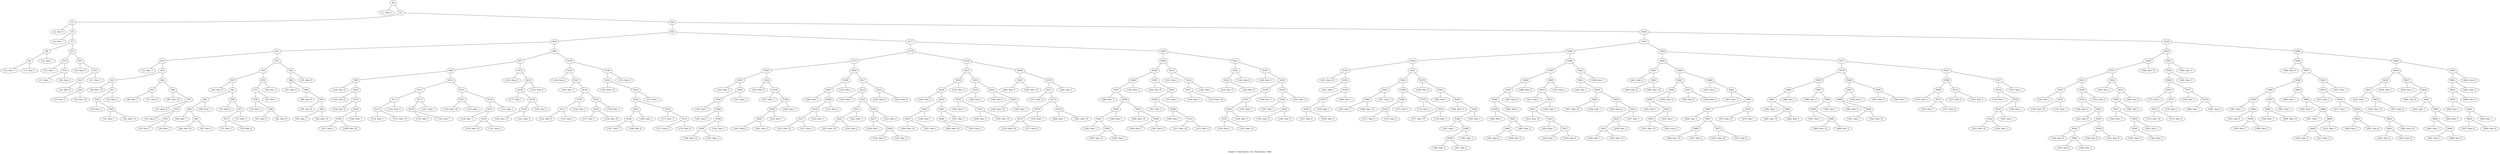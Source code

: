 graph G
{

label="Graph G. Num leaves: 332. Num items: 1466."
R0 ;
R0 [label="R0"] ;
R0 -- L1 ;
L1 [label="L1, Size: 4"] ;
R0 -- N2 ;
N2 [label="N2"] ;
N2 -- N3 ;
N3 [label="N3"] ;
N3 -- L4 ;
L4 [label="L4, Size: 6"] ;
N3 -- N5 ;
N5 [label="N5"] ;
N5 -- L6 ;
L6 [label="L6, Size: 1"] ;
N5 -- N7 ;
N7 [label="N7"] ;
N7 -- N8 ;
N8 [label="N8"] ;
N8 -- N9 ;
N9 [label="N9"] ;
N9 -- L10 ;
L10 [label="L10, Size: 7"] ;
N9 -- L11 ;
L11 [label="L11, Size: 5"] ;
N8 -- L12 ;
L12 [label="L12, Size: 1"] ;
N7 -- N13 ;
N13 [label="N13"] ;
N13 -- N14 ;
N14 [label="N14"] ;
N14 -- L15 ;
L15 [label="L15, Size: 1"] ;
N14 -- N16 ;
N16 [label="N16"] ;
N16 -- L17 ;
L17 [label="L17, Size: 7"] ;
N16 -- L18 ;
L18 [label="L18, Size: 4"] ;
N13 -- N19 ;
N19 [label="N19"] ;
N19 -- L20 ;
L20 [label="L20, Size: 8"] ;
N19 -- N21 ;
N21 [label="N21"] ;
N21 -- N22 ;
N22 [label="N22"] ;
N22 -- L23 ;
L23 [label="L23, Size: 8"] ;
N22 -- N24 ;
N24 [label="N24"] ;
N24 -- L25 ;
L25 [label="L25, Size: 1"] ;
N24 -- L26 ;
L26 [label="L26, Size: 10"] ;
N21 -- L27 ;
L27 [label="L27, Size: 1"] ;
N2 -- N28 ;
N28 [label="N28"] ;
N28 -- N29 ;
N29 [label="N29"] ;
N29 -- N30 ;
N30 [label="N30"] ;
N30 -- N31 ;
N31 [label="N31"] ;
N31 -- N32 ;
N32 [label="N32"] ;
N32 -- L33 ;
L33 [label="L33, Size: 2"] ;
N32 -- N34 ;
N34 [label="N34"] ;
N34 -- N35 ;
N35 [label="N35"] ;
N35 -- L36 ;
L36 [label="L36, Size: 10"] ;
N35 -- N37 ;
N37 [label="N37"] ;
N37 -- N38 ;
N38 [label="N38"] ;
N38 -- L39 ;
L39 [label="L39, Size: 2"] ;
N38 -- N40 ;
N40 [label="N40"] ;
N40 -- L41 ;
L41 [label="L41, Size: 1"] ;
N40 -- L42 ;
L42 [label="L42, Size: 10"] ;
N37 -- L43 ;
L43 [label="L43, Size: 1"] ;
N34 -- N44 ;
N44 [label="N44"] ;
N44 -- N45 ;
N45 [label="N45"] ;
N45 -- L46 ;
L46 [label="L46, Size: 3"] ;
N45 -- L47 ;
L47 [label="L47, Size: 9"] ;
N44 -- N48 ;
N48 [label="N48"] ;
N48 -- L49 ;
L49 [label="L49, Size: 10"] ;
N48 -- N50 ;
N50 [label="N50"] ;
N50 -- L51 ;
L51 [label="L51, Size: 8"] ;
N50 -- N52 ;
N52 [label="N52"] ;
N52 -- L53 ;
L53 [label="L53, Size: 6"] ;
N52 -- N54 ;
N54 [label="N54"] ;
N54 -- L55 ;
L55 [label="L55, Size: 7"] ;
N54 -- L56 ;
L56 [label="L56, Size: 7"] ;
N31 -- N57 ;
N57 [label="N57"] ;
N57 -- N58 ;
N58 [label="N58"] ;
N58 -- N59 ;
N59 [label="N59"] ;
N59 -- L60 ;
L60 [label="L60, Size: 8"] ;
N59 -- N61 ;
N61 [label="N61"] ;
N61 -- N62 ;
N62 [label="N62"] ;
N62 -- N63 ;
N63 [label="N63"] ;
N63 -- L64 ;
L64 [label="L64, Size: 1"] ;
N63 -- N65 ;
N65 [label="N65"] ;
N65 -- L66 ;
L66 [label="L66, Size: 10"] ;
N65 -- L67 ;
L67 [label="L67, Size: 2"] ;
N62 -- L68 ;
L68 [label="L68, Size: 1"] ;
N61 -- N69 ;
N69 [label="N69"] ;
N69 -- L70 ;
L70 [label="L70, Size: 4"] ;
N69 -- N71 ;
N71 [label="N71"] ;
N71 -- N72 ;
N72 [label="N72"] ;
N72 -- L73 ;
L73 [label="L73, Size: 5"] ;
N72 -- L74 ;
L74 [label="L74, Size: 6"] ;
N71 -- L75 ;
L75 [label="L75, Size: 1"] ;
N58 -- N76 ;
N76 [label="N76"] ;
N76 -- N77 ;
N77 [label="N77"] ;
N77 -- N78 ;
N78 [label="N78"] ;
N78 -- L79 ;
L79 [label="L79, Size: 1"] ;
N78 -- N80 ;
N80 [label="N80"] ;
N80 -- L81 ;
L81 [label="L81, Size: 6"] ;
N80 -- L82 ;
L82 [label="L82, Size: 8"] ;
N77 -- L83 ;
L83 [label="L83, Size: 1"] ;
N76 -- L84 ;
L84 [label="L84, Size: 2"] ;
N57 -- N85 ;
N85 [label="N85"] ;
N85 -- N86 ;
N86 [label="N86"] ;
N86 -- L87 ;
L87 [label="L87, Size: 4"] ;
N86 -- N88 ;
N88 [label="N88"] ;
N88 -- L89 ;
L89 [label="L89, Size: 4"] ;
N88 -- N90 ;
N90 [label="N90"] ;
N90 -- L91 ;
L91 [label="L91, Size: 6"] ;
N90 -- N92 ;
N92 [label="N92"] ;
N92 -- L93 ;
L93 [label="L93, Size: 1"] ;
N92 -- L94 ;
L94 [label="L94, Size: 10"] ;
N85 -- L95 ;
L95 [label="L95, Size: 9"] ;
N30 -- N96 ;
N96 [label="N96"] ;
N96 -- N97 ;
N97 [label="N97"] ;
N97 -- N98 ;
N98 [label="N98"] ;
N98 -- N99 ;
N99 [label="N99"] ;
N99 -- L100 ;
L100 [label="L100, Size: 6"] ;
N99 -- N101 ;
N101 [label="N101"] ;
N101 -- L102 ;
L102 [label="L102, Size: 9"] ;
N101 -- N103 ;
N103 [label="N103"] ;
N103 -- L104 ;
L104 [label="L104, Size: 9"] ;
N103 -- N105 ;
N105 [label="N105"] ;
N105 -- N106 ;
N106 [label="N106"] ;
N106 -- L107 ;
L107 [label="L107, Size: 1"] ;
N106 -- L108 ;
L108 [label="L108, Size: 10"] ;
N105 -- L109 ;
L109 [label="L109, Size: 1"] ;
N98 -- N110 ;
N110 [label="N110"] ;
N110 -- N111 ;
N111 [label="N111"] ;
N111 -- N112 ;
N112 [label="N112"] ;
N112 -- N113 ;
N113 [label="N113"] ;
N113 -- L114 ;
L114 [label="L114, Size: 1"] ;
N113 -- L115 ;
L115 [label="L115, Size: 10"] ;
N112 -- L116 ;
L116 [label="L116, Size: 3"] ;
N111 -- N117 ;
N117 [label="N117"] ;
N117 -- N118 ;
N118 [label="N118"] ;
N118 -- L119 ;
L119 [label="L119, Size: 5"] ;
N118 -- L120 ;
L120 [label="L120, Size: 7"] ;
N117 -- L121 ;
L121 [label="L121, Size: 1"] ;
N110 -- N122 ;
N122 [label="N122"] ;
N122 -- N123 ;
N123 [label="N123"] ;
N123 -- L124 ;
L124 [label="L124, Size: 10"] ;
N123 -- L125 ;
L125 [label="L125, Size: 1"] ;
N122 -- N126 ;
N126 [label="N126"] ;
N126 -- N127 ;
N127 [label="N127"] ;
N127 -- L128 ;
L128 [label="L128, Size: 1"] ;
N127 -- N129 ;
N129 [label="N129"] ;
N129 -- L130 ;
L130 [label="L130, Size: 10"] ;
N129 -- L131 ;
L131 [label="L131, Size: 2"] ;
N126 -- L132 ;
L132 [label="L132, Size: 1"] ;
N97 -- N133 ;
N133 [label="N133"] ;
N133 -- L134 ;
L134 [label="L134, Size: 6"] ;
N133 -- N135 ;
N135 [label="N135"] ;
N135 -- N136 ;
N136 [label="N136"] ;
N136 -- L137 ;
L137 [label="L137, Size: 1"] ;
N136 -- N138 ;
N138 [label="N138"] ;
N138 -- N139 ;
N139 [label="N139"] ;
N139 -- L140 ;
L140 [label="L140, Size: 10"] ;
N139 -- L141 ;
L141 [label="L141, Size: 2"] ;
N138 -- L142 ;
L142 [label="L142, Size: 1"] ;
N135 -- L143 ;
L143 [label="L143, Size: 4"] ;
N96 -- N144 ;
N144 [label="N144"] ;
N144 -- N145 ;
N145 [label="N145"] ;
N145 -- L146 ;
L146 [label="L146, Size: 6"] ;
N145 -- N147 ;
N147 [label="N147"] ;
N147 -- L148 ;
L148 [label="L148, Size: 3"] ;
N147 -- N149 ;
N149 [label="N149"] ;
N149 -- N150 ;
N150 [label="N150"] ;
N150 -- N151 ;
N151 [label="N151"] ;
N151 -- L152 ;
L152 [label="L152, Size: 9"] ;
N151 -- L153 ;
L153 [label="L153, Size: 3"] ;
N150 -- L154 ;
L154 [label="L154, Size: 1"] ;
N149 -- N155 ;
N155 [label="N155"] ;
N155 -- N156 ;
N156 [label="N156"] ;
N156 -- L157 ;
L157 [label="L157, Size: 1"] ;
N156 -- L158 ;
L158 [label="L158, Size: 10"] ;
N155 -- L159 ;
L159 [label="L159, Size: 1"] ;
N144 -- N160 ;
N160 [label="N160"] ;
N160 -- N161 ;
N161 [label="N161"] ;
N161 -- L162 ;
L162 [label="L162, Size: 10"] ;
N161 -- N163 ;
N163 [label="N163"] ;
N163 -- N164 ;
N164 [label="N164"] ;
N164 -- N165 ;
N165 [label="N165"] ;
N165 -- N166 ;
N166 [label="N166"] ;
N166 -- L167 ;
L167 [label="L167, Size: 7"] ;
N166 -- L168 ;
L168 [label="L168, Size: 6"] ;
N165 -- L169 ;
L169 [label="L169, Size: 1"] ;
N164 -- N170 ;
N170 [label="N170"] ;
N170 -- L171 ;
L171 [label="L171, Size: 2"] ;
N170 -- N172 ;
N172 [label="N172"] ;
N172 -- L173 ;
L173 [label="L173, Size: 3"] ;
N172 -- L174 ;
L174 [label="L174, Size: 8"] ;
N163 -- L175 ;
L175 [label="L175, Size: 1"] ;
N160 -- L176 ;
L176 [label="L176, Size: 6"] ;
N29 -- N177 ;
N177 [label="N177"] ;
N177 -- N178 ;
N178 [label="N178"] ;
N178 -- N179 ;
N179 [label="N179"] ;
N179 -- N180 ;
N180 [label="N180"] ;
N180 -- N181 ;
N181 [label="N181"] ;
N181 -- L182 ;
L182 [label="L182, Size: 5"] ;
N181 -- N183 ;
N183 [label="N183"] ;
N183 -- N184 ;
N184 [label="N184"] ;
N184 -- L185 ;
L185 [label="L185, Size: 1"] ;
N184 -- N186 ;
N186 [label="N186"] ;
N186 -- L187 ;
L187 [label="L187, Size: 1"] ;
N186 -- N188 ;
N188 [label="N188"] ;
N188 -- N189 ;
N189 [label="N189"] ;
N189 -- L190 ;
L190 [label="L190, Size: 10"] ;
N189 -- L191 ;
L191 [label="L191, Size: 2"] ;
N188 -- L192 ;
L192 [label="L192, Size: 1"] ;
N183 -- L193 ;
L193 [label="L193, Size: 2"] ;
N180 -- N194 ;
N194 [label="N194"] ;
N194 -- L195 ;
L195 [label="L195, Size: 8"] ;
N194 -- N196 ;
N196 [label="N196"] ;
N196 -- L197 ;
L197 [label="L197, Size: 1"] ;
N196 -- N198 ;
N198 [label="N198"] ;
N198 -- N199 ;
N199 [label="N199"] ;
N199 -- N200 ;
N200 [label="N200"] ;
N200 -- L201 ;
L201 [label="L201, Size: 6"] ;
N200 -- L202 ;
L202 [label="L202, Size: 5"] ;
N199 -- L203 ;
L203 [label="L203, Size: 1"] ;
N198 -- L204 ;
L204 [label="L204, Size: 1"] ;
N179 -- N205 ;
N205 [label="N205"] ;
N205 -- N206 ;
N206 [label="N206"] ;
N206 -- N207 ;
N207 [label="N207"] ;
N207 -- L208 ;
L208 [label="L208, Size: 1"] ;
N207 -- N209 ;
N209 [label="N209"] ;
N209 -- N210 ;
N210 [label="N210"] ;
N210 -- N211 ;
N211 [label="N211"] ;
N211 -- L212 ;
L212 [label="L212, Size: 10"] ;
N211 -- L213 ;
L213 [label="L213, Size: 2"] ;
N210 -- L214 ;
L214 [label="L214, Size: 1"] ;
N209 -- L215 ;
L215 [label="L215, Size: 3"] ;
N206 -- L216 ;
L216 [label="L216, Size: 1"] ;
N205 -- N217 ;
N217 [label="N217"] ;
N217 -- N218 ;
N218 [label="N218"] ;
N218 -- L219 ;
L219 [label="L219, Size: 1"] ;
N218 -- N220 ;
N220 [label="N220"] ;
N220 -- N221 ;
N221 [label="N221"] ;
N221 -- N222 ;
N222 [label="N222"] ;
N222 -- L223 ;
L223 [label="L223, Size: 10"] ;
N222 -- L224 ;
L224 [label="L224, Size: 2"] ;
N221 -- L225 ;
L225 [label="L225, Size: 1"] ;
N220 -- N226 ;
N226 [label="N226"] ;
N226 -- N227 ;
N227 [label="N227"] ;
N227 -- L228 ;
L228 [label="L228, Size: 1"] ;
N227 -- N229 ;
N229 [label="N229"] ;
N229 -- L230 ;
L230 [label="L230, Size: 9"] ;
N229 -- L231 ;
L231 [label="L231, Size: 3"] ;
N226 -- L232 ;
L232 [label="L232, Size: 2"] ;
N217 -- N233 ;
N233 [label="N233"] ;
N233 -- L234 ;
L234 [label="L234, Size: 9"] ;
N233 -- L235 ;
L235 [label="L235, Size: 4"] ;
N178 -- N236 ;
N236 [label="N236"] ;
N236 -- N237 ;
N237 [label="N237"] ;
N237 -- N238 ;
N238 [label="N238"] ;
N238 -- N239 ;
N239 [label="N239"] ;
N239 -- L240 ;
L240 [label="L240, Size: 2"] ;
N239 -- N241 ;
N241 [label="N241"] ;
N241 -- N242 ;
N242 [label="N242"] ;
N242 -- N243 ;
N243 [label="N243"] ;
N243 -- L244 ;
L244 [label="L244, Size: 10"] ;
N243 -- L245 ;
L245 [label="L245, Size: 1"] ;
N242 -- L246 ;
L246 [label="L246, Size: 1"] ;
N241 -- N247 ;
N247 [label="N247"] ;
N247 -- N248 ;
N248 [label="N248"] ;
N248 -- L249 ;
L249 [label="L249, Size: 10"] ;
N248 -- L250 ;
L250 [label="L250, Size: 1"] ;
N247 -- L251 ;
L251 [label="L251, Size: 1"] ;
N238 -- L252 ;
L252 [label="L252, Size: 2"] ;
N237 -- N253 ;
N253 [label="N253"] ;
N253 -- N254 ;
N254 [label="N254"] ;
N254 -- N255 ;
N255 [label="N255"] ;
N255 -- L256 ;
L256 [label="L256, Size: 3"] ;
N255 -- N257 ;
N257 [label="N257"] ;
N257 -- L258 ;
L258 [label="L258, Size: 4"] ;
N257 -- L259 ;
L259 [label="L259, Size: 10"] ;
N254 -- L260 ;
L260 [label="L260, Size: 1"] ;
N253 -- N261 ;
N261 [label="N261"] ;
N261 -- L262 ;
L262 [label="L262, Size: 1"] ;
N261 -- N263 ;
N263 [label="N263"] ;
N263 -- L264 ;
L264 [label="L264, Size: 10"] ;
N263 -- L265 ;
L265 [label="L265, Size: 1"] ;
N236 -- N266 ;
N266 [label="N266"] ;
N266 -- N267 ;
N267 [label="N267"] ;
N267 -- L268 ;
L268 [label="L268, Size: 6"] ;
N267 -- L269 ;
L269 [label="L269, Size: 10"] ;
N266 -- N270 ;
N270 [label="N270"] ;
N270 -- N271 ;
N271 [label="N271"] ;
N271 -- L272 ;
L272 [label="L272, Size: 3"] ;
N271 -- N273 ;
N273 [label="N273"] ;
N273 -- N274 ;
N274 [label="N274"] ;
N274 -- N275 ;
N275 [label="N275"] ;
N275 -- L276 ;
L276 [label="L276, Size: 10"] ;
N275 -- L277 ;
L277 [label="L277, Size: 6"] ;
N274 -- L278 ;
L278 [label="L278, Size: 1"] ;
N273 -- N279 ;
N279 [label="N279"] ;
N279 -- L280 ;
L280 [label="L280, Size: 1"] ;
N279 -- L281 ;
L281 [label="L281, Size: 10"] ;
N270 -- L282 ;
L282 [label="L282, Size: 3"] ;
N177 -- N283 ;
N283 [label="N283"] ;
N283 -- N284 ;
N284 [label="N284"] ;
N284 -- N285 ;
N285 [label="N285"] ;
N285 -- N286 ;
N286 [label="N286"] ;
N286 -- N287 ;
N287 [label="N287"] ;
N287 -- L288 ;
L288 [label="L288, Size: 2"] ;
N287 -- N289 ;
N289 [label="N289"] ;
N289 -- N290 ;
N290 [label="N290"] ;
N290 -- N291 ;
N291 [label="N291"] ;
N291 -- L292 ;
L292 [label="L292, Size: 1"] ;
N291 -- N293 ;
N293 [label="N293"] ;
N293 -- L294 ;
L294 [label="L294, Size: 10"] ;
N293 -- L295 ;
L295 [label="L295, Size: 2"] ;
N290 -- L296 ;
L296 [label="L296, Size: 1"] ;
N289 -- N297 ;
N297 [label="N297"] ;
N297 -- L298 ;
L298 [label="L298, Size: 10"] ;
N297 -- N299 ;
N299 [label="N299"] ;
N299 -- L300 ;
L300 [label="L300, Size: 7"] ;
N299 -- L301 ;
L301 [label="L301, Size: 9"] ;
N286 -- L302 ;
L302 [label="L302, Size: 2"] ;
N285 -- N303 ;
N303 [label="N303"] ;
N303 -- L304 ;
L304 [label="L304, Size: 6"] ;
N303 -- N305 ;
N305 [label="N305"] ;
N305 -- N306 ;
N306 [label="N306"] ;
N306 -- L307 ;
L307 [label="L307, Size: 2"] ;
N306 -- N308 ;
N308 [label="N308"] ;
N308 -- L309 ;
L309 [label="L309, Size: 1"] ;
N308 -- N310 ;
N310 [label="N310"] ;
N310 -- L311 ;
L311 [label="L311, Size: 10"] ;
N310 -- L312 ;
L312 [label="L312, Size: 2"] ;
N305 -- L313 ;
L313 [label="L313, Size: 1"] ;
N284 -- N314 ;
N314 [label="N314"] ;
N314 -- L315 ;
L315 [label="L315, Size: 2"] ;
N314 -- N316 ;
N316 [label="N316"] ;
N316 -- N317 ;
N317 [label="N317"] ;
N317 -- L318 ;
L318 [label="L318, Size: 1"] ;
N317 -- L319 ;
L319 [label="L319, Size: 10"] ;
N316 -- L320 ;
L320 [label="L320, Size: 1"] ;
N283 -- N321 ;
N321 [label="N321"] ;
N321 -- N322 ;
N322 [label="N322"] ;
N322 -- N323 ;
N323 [label="N323"] ;
N323 -- L324 ;
L324 [label="L324, Size: 8"] ;
N323 -- L325 ;
L325 [label="L325, Size: 8"] ;
N322 -- L326 ;
L326 [label="L326, Size: 9"] ;
N321 -- N327 ;
N327 [label="N327"] ;
N327 -- L328 ;
L328 [label="L328, Size: 5"] ;
N327 -- N329 ;
N329 [label="N329"] ;
N329 -- N330 ;
N330 [label="N330"] ;
N330 -- N331 ;
N331 [label="N331"] ;
N331 -- N332 ;
N332 [label="N332"] ;
N332 -- N333 ;
N333 [label="N333"] ;
N333 -- L334 ;
L334 [label="L334, Size: 1"] ;
N333 -- L335 ;
L335 [label="L335, Size: 10"] ;
N332 -- L336 ;
L336 [label="L336, Size: 3"] ;
N331 -- L337 ;
L337 [label="L337, Size: 1"] ;
N330 -- L338 ;
L338 [label="L338, Size: 5"] ;
N329 -- N339 ;
N339 [label="N339"] ;
N339 -- N340 ;
N340 [label="N340"] ;
N340 -- L341 ;
L341 [label="L341, Size: 1"] ;
N340 -- N342 ;
N342 [label="N342"] ;
N342 -- L343 ;
L343 [label="L343, Size: 8"] ;
N342 -- L344 ;
L344 [label="L344, Size: 4"] ;
N339 -- L345 ;
L345 [label="L345, Size: 3"] ;
N28 -- N346 ;
N346 [label="N346"] ;
N346 -- N347 ;
N347 [label="N347"] ;
N347 -- N348 ;
N348 [label="N348"] ;
N348 -- N349 ;
N349 [label="N349"] ;
N349 -- N350 ;
N350 [label="N350"] ;
N350 -- L351 ;
L351 [label="L351, Size: 10"] ;
N350 -- N352 ;
N352 [label="N352"] ;
N352 -- L353 ;
L353 [label="L353, Size: 1"] ;
N352 -- N354 ;
N354 [label="N354"] ;
N354 -- N355 ;
N355 [label="N355"] ;
N355 -- N356 ;
N356 [label="N356"] ;
N356 -- L357 ;
L357 [label="L357, Size: 6"] ;
N356 -- L358 ;
L358 [label="L358, Size: 5"] ;
N355 -- L359 ;
L359 [label="L359, Size: 1"] ;
N354 -- L360 ;
L360 [label="L360, Size: 1"] ;
N349 -- N361 ;
N361 [label="N361"] ;
N361 -- N362 ;
N362 [label="N362"] ;
N362 -- N363 ;
N363 [label="N363"] ;
N363 -- N364 ;
N364 [label="N364"] ;
N364 -- L365 ;
L365 [label="L365, Size: 7"] ;
N364 -- L366 ;
L366 [label="L366, Size: 10"] ;
N363 -- L367 ;
L367 [label="L367, Size: 3"] ;
N362 -- N368 ;
N368 [label="N368"] ;
N368 -- N369 ;
N369 [label="N369"] ;
N369 -- N370 ;
N370 [label="N370"] ;
N370 -- L371 ;
L371 [label="L371, Size: 9"] ;
N370 -- L372 ;
L372 [label="L372, Size: 2"] ;
N369 -- L373 ;
L373 [label="L373, Size: 1"] ;
N368 -- N374 ;
N374 [label="N374"] ;
N374 -- L375 ;
L375 [label="L375, Size: 1"] ;
N374 -- N376 ;
N376 [label="N376"] ;
N376 -- L377 ;
L377 [label="L377, Size: 10"] ;
N376 -- L378 ;
L378 [label="L378, Size: 3"] ;
N361 -- N379 ;
N379 [label="N379"] ;
N379 -- L380 ;
L380 [label="L380, Size: 4"] ;
N379 -- N381 ;
N381 [label="N381"] ;
N381 -- L382 ;
L382 [label="L382, Size: 1"] ;
N381 -- N383 ;
N383 [label="N383"] ;
N383 -- L384 ;
L384 [label="L384, Size: 5"] ;
N383 -- N385 ;
N385 [label="N385"] ;
N385 -- N386 ;
N386 [label="N386"] ;
N386 -- L387 ;
L387 [label="L387, Size: 1"] ;
N386 -- N388 ;
N388 [label="N388"] ;
N388 -- N389 ;
N389 [label="N389"] ;
N389 -- L390 ;
L390 [label="L390, Size: 6"] ;
N389 -- L391 ;
L391 [label="L391, Size: 5"] ;
N388 -- L392 ;
L392 [label="L392, Size: 1"] ;
N385 -- L393 ;
L393 [label="L393, Size: 1"] ;
N348 -- N394 ;
N394 [label="N394"] ;
N394 -- N395 ;
N395 [label="N395"] ;
N395 -- N396 ;
N396 [label="N396"] ;
N396 -- N397 ;
N397 [label="N397"] ;
N397 -- N398 ;
N398 [label="N398"] ;
N398 -- N399 ;
N399 [label="N399"] ;
N399 -- L400 ;
L400 [label="L400, Size: 1"] ;
N399 -- N401 ;
N401 [label="N401"] ;
N401 -- N402 ;
N402 [label="N402"] ;
N402 -- L403 ;
L403 [label="L403, Size: 6"] ;
N402 -- L404 ;
L404 [label="L404, Size: 6"] ;
N401 -- L405 ;
L405 [label="L405, Size: 2"] ;
N398 -- L406 ;
L406 [label="L406, Size: 5"] ;
N397 -- L407 ;
L407 [label="L407, Size: 4"] ;
N396 -- L408 ;
L408 [label="L408, Size: 4"] ;
N395 -- N409 ;
N409 [label="N409"] ;
N409 -- N410 ;
N410 [label="N410"] ;
N410 -- L411 ;
L411 [label="L411, Size: 1"] ;
N410 -- N412 ;
N412 [label="N412"] ;
N412 -- N413 ;
N413 [label="N413"] ;
N413 -- L414 ;
L414 [label="L414, Size: 10"] ;
N413 -- N415 ;
N415 [label="N415"] ;
N415 -- L416 ;
L416 [label="L416, Size: 1"] ;
N415 -- N417 ;
N417 [label="N417"] ;
N417 -- L418 ;
L418 [label="L418, Size: 7"] ;
N417 -- L419 ;
L419 [label="L419, Size: 6"] ;
N412 -- L420 ;
L420 [label="L420, Size: 1"] ;
N409 -- L421 ;
L421 [label="L421, Size: 2"] ;
N394 -- N422 ;
N422 [label="N422"] ;
N422 -- N423 ;
N423 [label="N423"] ;
N423 -- L424 ;
L424 [label="L424, Size: 1"] ;
N423 -- N425 ;
N425 [label="N425"] ;
N425 -- N426 ;
N426 [label="N426"] ;
N426 -- L427 ;
L427 [label="L427, Size: 10"] ;
N426 -- L428 ;
L428 [label="L428, Size: 1"] ;
N425 -- N429 ;
N429 [label="N429"] ;
N429 -- L430 ;
L430 [label="L430, Size: 8"] ;
N429 -- N431 ;
N431 [label="N431"] ;
N431 -- N432 ;
N432 [label="N432"] ;
N432 -- N433 ;
N433 [label="N433"] ;
N433 -- L434 ;
L434 [label="L434, Size: 1"] ;
N433 -- L435 ;
L435 [label="L435, Size: 10"] ;
N432 -- L436 ;
L436 [label="L436, Size: 3"] ;
N431 -- L437 ;
L437 [label="L437, Size: 1"] ;
N422 -- L438 ;
L438 [label="L438, Size: 1"] ;
N347 -- N439 ;
N439 [label="N439"] ;
N439 -- N440 ;
N440 [label="N440"] ;
N440 -- N441 ;
N441 [label="N441"] ;
N441 -- L442 ;
L442 [label="L442, Size: 6"] ;
N441 -- N443 ;
N443 [label="N443"] ;
N443 -- L444 ;
L444 [label="L444, Size: 6"] ;
N443 -- L445 ;
L445 [label="L445, Size: 10"] ;
N440 -- N446 ;
N446 [label="N446"] ;
N446 -- N447 ;
N447 [label="N447"] ;
N447 -- N448 ;
N448 [label="N448"] ;
N448 -- N449 ;
N449 [label="N449"] ;
N449 -- L450 ;
L450 [label="L450, Size: 1"] ;
N449 -- N451 ;
N451 [label="N451"] ;
N451 -- N452 ;
N452 [label="N452"] ;
N452 -- L453 ;
L453 [label="L453, Size: 10"] ;
N452 -- L454 ;
L454 [label="L454, Size: 2"] ;
N451 -- L455 ;
L455 [label="L455, Size: 1"] ;
N448 -- L456 ;
L456 [label="L456, Size: 6"] ;
N447 -- N457 ;
N457 [label="N457"] ;
N457 -- L458 ;
L458 [label="L458, Size: 6"] ;
N457 -- L459 ;
L459 [label="L459, Size: 9"] ;
N446 -- N460 ;
N460 [label="N460"] ;
N460 -- L461 ;
L461 [label="L461, Size: 1"] ;
N460 -- N462 ;
N462 [label="N462"] ;
N462 -- L463 ;
L463 [label="L463, Size: 2"] ;
N462 -- N464 ;
N464 [label="N464"] ;
N464 -- N465 ;
N465 [label="N465"] ;
N465 -- L466 ;
L466 [label="L466, Size: 1"] ;
N465 -- N467 ;
N467 [label="N467"] ;
N467 -- N468 ;
N468 [label="N468"] ;
N468 -- L469 ;
L469 [label="L469, Size: 10"] ;
N468 -- L470 ;
L470 [label="L470, Size: 4"] ;
N467 -- N471 ;
N471 [label="N471"] ;
N471 -- L472 ;
L472 [label="L472, Size: 10"] ;
N471 -- L473 ;
L473 [label="L473, Size: 8"] ;
N464 -- N474 ;
N474 [label="N474"] ;
N474 -- L475 ;
L475 [label="L475, Size: 10"] ;
N474 -- L476 ;
L476 [label="L476, Size: 1"] ;
N439 -- N477 ;
N477 [label="N477"] ;
N477 -- N478 ;
N478 [label="N478"] ;
N478 -- N479 ;
N479 [label="N479"] ;
N479 -- N480 ;
N480 [label="N480"] ;
N480 -- N481 ;
N481 [label="N481"] ;
N481 -- L482 ;
L482 [label="L482, Size: 1"] ;
N481 -- N483 ;
N483 [label="N483"] ;
N483 -- L484 ;
L484 [label="L484, Size: 10"] ;
N483 -- L485 ;
L485 [label="L485, Size: 2"] ;
N480 -- L486 ;
L486 [label="L486, Size: 1"] ;
N479 -- N487 ;
N487 [label="N487"] ;
N487 -- L488 ;
L488 [label="L488, Size: 4"] ;
N487 -- N489 ;
N489 [label="N489"] ;
N489 -- N490 ;
N490 [label="N490"] ;
N490 -- L491 ;
L491 [label="L491, Size: 1"] ;
N490 -- N492 ;
N492 [label="N492"] ;
N492 -- L493 ;
L493 [label="L493, Size: 10"] ;
N492 -- L494 ;
L494 [label="L494, Size: 2"] ;
N489 -- L495 ;
L495 [label="L495, Size: 1"] ;
N478 -- N496 ;
N496 [label="N496"] ;
N496 -- N497 ;
N497 [label="N497"] ;
N497 -- N498 ;
N498 [label="N498"] ;
N498 -- L499 ;
L499 [label="L499, Size: 2"] ;
N498 -- N500 ;
N500 [label="N500"] ;
N500 -- L501 ;
L501 [label="L501, Size: 1"] ;
N500 -- L502 ;
L502 [label="L502, Size: 10"] ;
N497 -- L503 ;
L503 [label="L503, Size: 1"] ;
N496 -- N504 ;
N504 [label="N504"] ;
N504 -- L505 ;
L505 [label="L505, Size: 9"] ;
N504 -- L506 ;
L506 [label="L506, Size: 7"] ;
N477 -- N507 ;
N507 [label="N507"] ;
N507 -- N508 ;
N508 [label="N508"] ;
N508 -- N509 ;
N509 [label="N509"] ;
N509 -- L510 ;
L510 [label="L510, Size: 5"] ;
N509 -- N511 ;
N511 [label="N511"] ;
N511 -- L512 ;
L512 [label="L512, Size: 7"] ;
N511 -- L513 ;
L513 [label="L513, Size: 4"] ;
N508 -- N514 ;
N514 [label="N514"] ;
N514 -- L515 ;
L515 [label="L515, Size: 6"] ;
N514 -- L516 ;
L516 [label="L516, Size: 8"] ;
N507 -- N517 ;
N517 [label="N517"] ;
N517 -- N518 ;
N518 [label="N518"] ;
N518 -- L519 ;
L519 [label="L519, Size: 1"] ;
N518 -- N520 ;
N520 [label="N520"] ;
N520 -- N521 ;
N521 [label="N521"] ;
N521 -- N522 ;
N522 [label="N522"] ;
N522 -- L523 ;
L523 [label="L523, Size: 10"] ;
N522 -- L524 ;
L524 [label="L524, Size: 2"] ;
N521 -- L525 ;
L525 [label="L525, Size: 1"] ;
N520 -- L526 ;
L526 [label="L526, Size: 1"] ;
N517 -- L527 ;
L527 [label="L527, Size: 1"] ;
N346 -- N528 ;
N528 [label="N528"] ;
N528 -- N529 ;
N529 [label="N529"] ;
N529 -- N530 ;
N530 [label="N530"] ;
N530 -- N531 ;
N531 [label="N531"] ;
N531 -- N532 ;
N532 [label="N532"] ;
N532 -- N533 ;
N533 [label="N533"] ;
N533 -- L534 ;
L534 [label="L534, Size: 1"] ;
N533 -- N535 ;
N535 [label="N535"] ;
N535 -- L536 ;
L536 [label="L536, Size: 10"] ;
N535 -- L537 ;
L537 [label="L537, Size: 1"] ;
N532 -- N538 ;
N538 [label="N538"] ;
N538 -- N539 ;
N539 [label="N539"] ;
N539 -- L540 ;
L540 [label="L540, Size: 2"] ;
N539 -- N541 ;
N541 [label="N541"] ;
N541 -- L542 ;
L542 [label="L542, Size: 9"] ;
N541 -- N543 ;
N543 [label="N543"] ;
N543 -- N544 ;
N544 [label="N544"] ;
N544 -- L545 ;
L545 [label="L545, Size: 6"] ;
N544 -- N546 ;
N546 [label="N546"] ;
N546 -- L547 ;
L547 [label="L547, Size: 8"] ;
N546 -- L548 ;
L548 [label="L548, Size: 4"] ;
N543 -- N549 ;
N549 [label="N549"] ;
N549 -- L550 ;
L550 [label="L550, Size: 8"] ;
N549 -- L551 ;
L551 [label="L551, Size: 8"] ;
N538 -- L552 ;
L552 [label="L552, Size: 5"] ;
N531 -- N553 ;
N553 [label="N553"] ;
N553 -- L554 ;
L554 [label="L554, Size: 2"] ;
N553 -- N555 ;
N555 [label="N555"] ;
N555 -- N556 ;
N556 [label="N556"] ;
N556 -- N557 ;
N557 [label="N557"] ;
N557 -- L558 ;
L558 [label="L558, Size: 1"] ;
N557 -- N559 ;
N559 [label="N559"] ;
N559 -- N560 ;
N560 [label="N560"] ;
N560 -- L561 ;
L561 [label="L561, Size: 6"] ;
N560 -- L562 ;
L562 [label="L562, Size: 5"] ;
N559 -- L563 ;
L563 [label="L563, Size: 1"] ;
N556 -- L564 ;
L564 [label="L564, Size: 1"] ;
N555 -- L565 ;
L565 [label="L565, Size: 2"] ;
N530 -- L566 ;
L566 [label="L566, Size: 10"] ;
N529 -- N567 ;
N567 [label="N567"] ;
N567 -- N568 ;
N568 [label="N568"] ;
N568 -- N569 ;
N569 [label="N569"] ;
N569 -- N570 ;
N570 [label="N570"] ;
N570 -- L571 ;
L571 [label="L571, Size: 1"] ;
N570 -- N572 ;
N572 [label="N572"] ;
N572 -- N573 ;
N573 [label="N573"] ;
N573 -- L574 ;
L574 [label="L574, Size: 10"] ;
N573 -- L575 ;
L575 [label="L575, Size: 4"] ;
N572 -- L576 ;
L576 [label="L576, Size: 1"] ;
N569 -- N577 ;
N577 [label="N577"] ;
N577 -- L578 ;
L578 [label="L578, Size: 1"] ;
N577 -- N579 ;
N579 [label="N579"] ;
N579 -- L580 ;
L580 [label="L580, Size: 7"] ;
N579 -- L581 ;
L581 [label="L581, Size: 4"] ;
N568 -- L582 ;
L582 [label="L582, Size: 3"] ;
N567 -- L583 ;
L583 [label="L583, Size: 1"] ;
N528 -- N584 ;
N584 [label="N584"] ;
N584 -- N585 ;
N585 [label="N585"] ;
N585 -- L586 ;
L586 [label="L586, Size: 6"] ;
N585 -- N587 ;
N587 [label="N587"] ;
N587 -- N588 ;
N588 [label="N588"] ;
N588 -- N589 ;
N589 [label="N589"] ;
N589 -- N590 ;
N590 [label="N590"] ;
N590 -- L591 ;
L591 [label="L591, Size: 2"] ;
N590 -- N592 ;
N592 [label="N592"] ;
N592 -- L593 ;
L593 [label="L593, Size: 6"] ;
N592 -- N594 ;
N594 [label="N594"] ;
N594 -- L595 ;
L595 [label="L595, Size: 7"] ;
N594 -- L596 ;
L596 [label="L596, Size: 5"] ;
N589 -- N597 ;
N597 [label="N597"] ;
N597 -- N598 ;
N598 [label="N598"] ;
N598 -- L599 ;
L599 [label="L599, Size: 1"] ;
N598 -- L600 ;
L600 [label="L600, Size: 10"] ;
N597 -- L601 ;
L601 [label="L601, Size: 1"] ;
N588 -- N602 ;
N602 [label="N602"] ;
N602 -- L603 ;
L603 [label="L603, Size: 1"] ;
N602 -- N604 ;
N604 [label="N604"] ;
N604 -- L605 ;
L605 [label="L605, Size: 1"] ;
N604 -- N606 ;
N606 [label="N606"] ;
N606 -- L607 ;
L607 [label="L607, Size: 1"] ;
N606 -- N608 ;
N608 [label="N608"] ;
N608 -- N609 ;
N609 [label="N609"] ;
N609 -- L610 ;
L610 [label="L610, Size: 8"] ;
N609 -- L611 ;
L611 [label="L611, Size: 4"] ;
N608 -- L612 ;
L612 [label="L612, Size: 1"] ;
N587 -- N613 ;
N613 [label="N613"] ;
N613 -- N614 ;
N614 [label="N614"] ;
N614 -- L615 ;
L615 [label="L615, Size: 1"] ;
N614 -- N616 ;
N616 [label="N616"] ;
N616 -- L617 ;
L617 [label="L617, Size: 1"] ;
N616 -- N618 ;
N618 [label="N618"] ;
N618 -- N619 ;
N619 [label="N619"] ;
N619 -- L620 ;
L620 [label="L620, Size: 7"] ;
N619 -- L621 ;
L621 [label="L621, Size: 9"] ;
N618 -- N622 ;
N622 [label="N622"] ;
N622 -- N623 ;
N623 [label="N623"] ;
N623 -- L624 ;
L624 [label="L624, Size: 9"] ;
N623 -- L625 ;
L625 [label="L625, Size: 8"] ;
N622 -- L626 ;
L626 [label="L626, Size: 10"] ;
N613 -- L627 ;
L627 [label="L627, Size: 1"] ;
N584 -- N628 ;
N628 [label="N628"] ;
N628 -- N629 ;
N629 [label="N629"] ;
N629 -- N630 ;
N630 [label="N630"] ;
N630 -- N631 ;
N631 [label="N631"] ;
N631 -- L632 ;
L632 [label="L632, Size: 1"] ;
N631 -- N633 ;
N633 [label="N633"] ;
N633 -- L634 ;
L634 [label="L634, Size: 10"] ;
N633 -- L635 ;
L635 [label="L635, Size: 4"] ;
N630 -- L636 ;
L636 [label="L636, Size: 1"] ;
N629 -- N637 ;
N637 [label="N637"] ;
N637 -- L638 ;
L638 [label="L638, Size: 2"] ;
N637 -- N639 ;
N639 [label="N639"] ;
N639 -- L640 ;
L640 [label="L640, Size: 4"] ;
N639 -- N641 ;
N641 [label="N641"] ;
N641 -- L642 ;
L642 [label="L642, Size: 1"] ;
N641 -- N643 ;
N643 [label="N643"] ;
N643 -- N644 ;
N644 [label="N644"] ;
N644 -- L645 ;
L645 [label="L645, Size: 3"] ;
N644 -- N646 ;
N646 [label="N646"] ;
N646 -- L647 ;
L647 [label="L647, Size: 3"] ;
N646 -- L648 ;
L648 [label="L648, Size: 8"] ;
N643 -- L649 ;
L649 [label="L649, Size: 1"] ;
N628 -- N650 ;
N650 [label="N650"] ;
N650 -- N651 ;
N651 [label="N651"] ;
N651 -- N652 ;
N652 [label="N652"] ;
N652 -- N653 ;
N653 [label="N653"] ;
N653 -- L654 ;
L654 [label="L654, Size: 1"] ;
N653 -- N655 ;
N655 [label="N655"] ;
N655 -- N656 ;
N656 [label="N656"] ;
N656 -- L657 ;
L657 [label="L657, Size: 8"] ;
N656 -- L658 ;
L658 [label="L658, Size: 4"] ;
N655 -- L659 ;
L659 [label="L659, Size: 1"] ;
N652 -- L660 ;
L660 [label="L660, Size: 4"] ;
N651 -- L661 ;
L661 [label="L661, Size: 4"] ;
N650 -- L662 ;
L662 [label="L662, Size: 8"] ;

}

